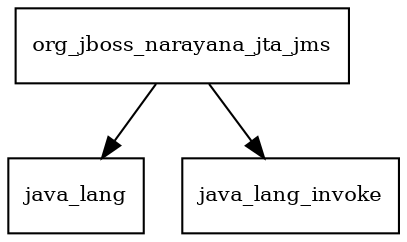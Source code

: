 digraph jms_5_9_5_Final_package_dependencies {
  node [shape = box, fontsize=10.0];
  org_jboss_narayana_jta_jms -> java_lang;
  org_jboss_narayana_jta_jms -> java_lang_invoke;
}
